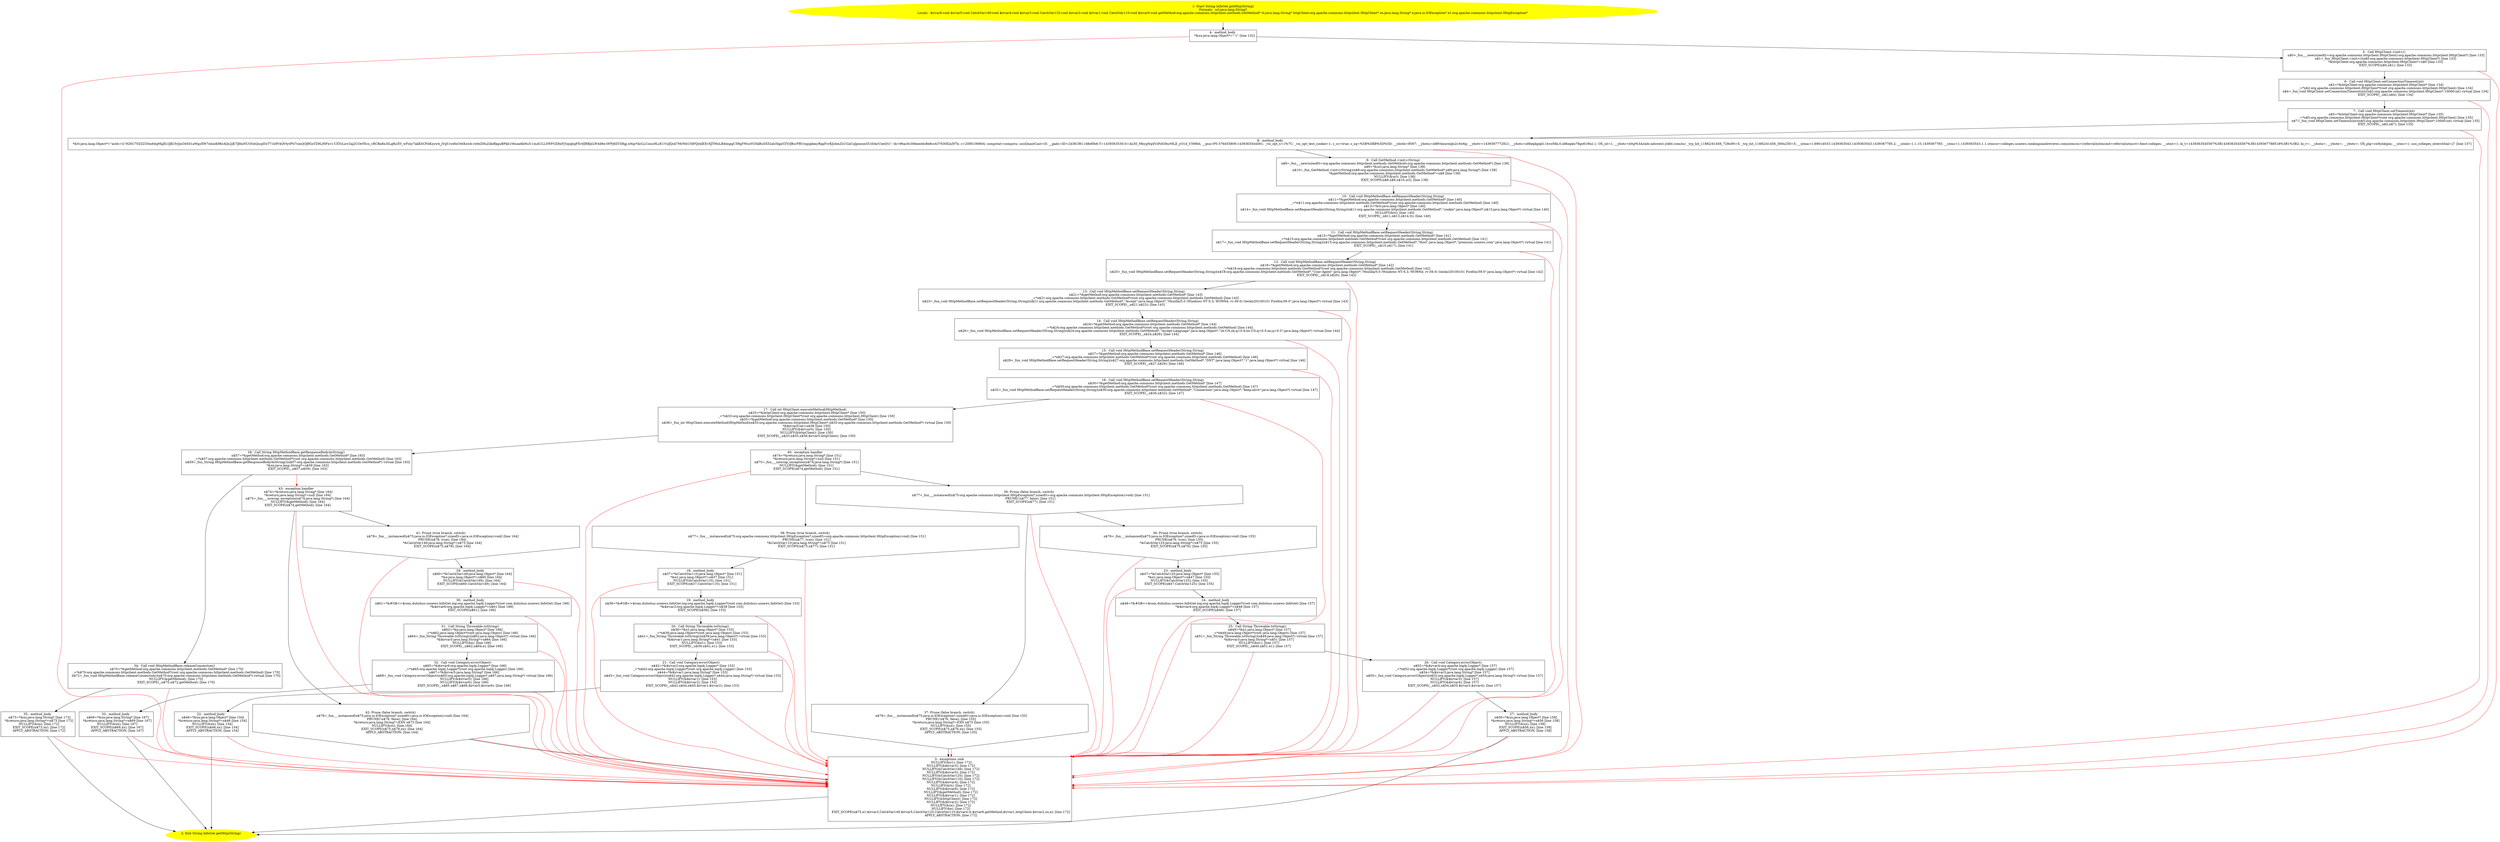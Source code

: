 /* @generated */
digraph cfg {
"com.dulishuo.usnews.InfoGet.getHttp(java.lang.String):java.lang.String.49044e3de48a6407fca40825a9c7d78d_1" [label="1: Start String InfoGet.getHttp(String)\nFormals:  url:java.lang.String*\nLocals:  $irvar6:void $irvar5:void CatchVar149:void $irvar4:void $irvar3:void CatchVar125:void $irvar2:void $irvar1:void CatchVar110:void $irvar0:void getMethod:org.apache.commons.httpclient.methods.GetMethod* tt:java.lang.String* httpClient:org.apache.commons.httpclient.HttpClient* xx:java.lang.String* e:java.io.IOException* e1:org.apache.commons.httpclient.HttpException* \n  " color=yellow style=filled]
	

	 "com.dulishuo.usnews.InfoGet.getHttp(java.lang.String):java.lang.String.49044e3de48a6407fca40825a9c7d78d_1" -> "com.dulishuo.usnews.InfoGet.getHttp(java.lang.String):java.lang.String.49044e3de48a6407fca40825a9c7d78d_4" ;
"com.dulishuo.usnews.InfoGet.getHttp(java.lang.String):java.lang.String.49044e3de48a6407fca40825a9c7d78d_2" [label="2: Exit String InfoGet.getHttp(String) \n  " color=yellow style=filled]
	

"com.dulishuo.usnews.InfoGet.getHttp(java.lang.String):java.lang.String.49044e3de48a6407fca40825a9c7d78d_3" [label="3:  exceptions sink \n   NULLIFY(&e1); [line 172]\n  NULLIFY(&$irvar3); [line 172]\n  NULLIFY(&CatchVar149); [line 172]\n  NULLIFY(&$irvar5); [line 172]\n  NULLIFY(&CatchVar125); [line 172]\n  NULLIFY(&CatchVar110); [line 172]\n  NULLIFY(&$irvar4); [line 172]\n  NULLIFY(&tt); [line 172]\n  NULLIFY(&$irvar6); [line 172]\n  NULLIFY(&getMethod); [line 172]\n  NULLIFY(&$irvar1); [line 172]\n  NULLIFY(&httpClient); [line 172]\n  NULLIFY(&$irvar2); [line 172]\n  NULLIFY(&xx); [line 172]\n  NULLIFY(&e); [line 172]\n  EXIT_SCOPE(n$75,e1,$irvar3,CatchVar149,$irvar5,CatchVar125,CatchVar110,$irvar4,tt,$irvar6,getMethod,$irvar1,httpClient,$irvar2,xx,e); [line 172]\n  APPLY_ABSTRACTION; [line 172]\n " shape="box"]
	

	 "com.dulishuo.usnews.InfoGet.getHttp(java.lang.String):java.lang.String.49044e3de48a6407fca40825a9c7d78d_3" -> "com.dulishuo.usnews.InfoGet.getHttp(java.lang.String):java.lang.String.49044e3de48a6407fca40825a9c7d78d_2" ;
"com.dulishuo.usnews.InfoGet.getHttp(java.lang.String):java.lang.String.49044e3de48a6407fca40825a9c7d78d_4" [label="4:  method_body \n   *&xx:java.lang.Object*=\"-1\" [line 132]\n " shape="box"]
	

	 "com.dulishuo.usnews.InfoGet.getHttp(java.lang.String):java.lang.String.49044e3de48a6407fca40825a9c7d78d_4" -> "com.dulishuo.usnews.InfoGet.getHttp(java.lang.String):java.lang.String.49044e3de48a6407fca40825a9c7d78d_5" ;
	 "com.dulishuo.usnews.InfoGet.getHttp(java.lang.String):java.lang.String.49044e3de48a6407fca40825a9c7d78d_4" -> "com.dulishuo.usnews.InfoGet.getHttp(java.lang.String):java.lang.String.49044e3de48a6407fca40825a9c7d78d_3" [color="red" ];
"com.dulishuo.usnews.InfoGet.getHttp(java.lang.String):java.lang.String.49044e3de48a6407fca40825a9c7d78d_5" [label="5:  Call HttpClient.<init>() \n   n$0=_fun___new(sizeof(t=org.apache.commons.httpclient.HttpClient):org.apache.commons.httpclient.HttpClient*) [line 133]\n  n$1=_fun_HttpClient.<init>()(n$0:org.apache.commons.httpclient.HttpClient*) [line 133]\n  *&httpClient:org.apache.commons.httpclient.HttpClient*=n$0 [line 133]\n  EXIT_SCOPE(n$0,n$1); [line 133]\n " shape="box"]
	

	 "com.dulishuo.usnews.InfoGet.getHttp(java.lang.String):java.lang.String.49044e3de48a6407fca40825a9c7d78d_5" -> "com.dulishuo.usnews.InfoGet.getHttp(java.lang.String):java.lang.String.49044e3de48a6407fca40825a9c7d78d_6" ;
	 "com.dulishuo.usnews.InfoGet.getHttp(java.lang.String):java.lang.String.49044e3de48a6407fca40825a9c7d78d_5" -> "com.dulishuo.usnews.InfoGet.getHttp(java.lang.String):java.lang.String.49044e3de48a6407fca40825a9c7d78d_3" [color="red" ];
"com.dulishuo.usnews.InfoGet.getHttp(java.lang.String):java.lang.String.49044e3de48a6407fca40825a9c7d78d_6" [label="6:  Call void HttpClient.setConnectionTimeout(int) \n   n$2=*&httpClient:org.apache.commons.httpclient.HttpClient* [line 134]\n  _=*n$2:org.apache.commons.httpclient.HttpClient*(root org.apache.commons.httpclient.HttpClient) [line 134]\n  n$4=_fun_void HttpClient.setConnectionTimeout(int)(n$2:org.apache.commons.httpclient.HttpClient*,10000:int) virtual [line 134]\n  EXIT_SCOPE(_,n$2,n$4); [line 134]\n " shape="box"]
	

	 "com.dulishuo.usnews.InfoGet.getHttp(java.lang.String):java.lang.String.49044e3de48a6407fca40825a9c7d78d_6" -> "com.dulishuo.usnews.InfoGet.getHttp(java.lang.String):java.lang.String.49044e3de48a6407fca40825a9c7d78d_7" ;
	 "com.dulishuo.usnews.InfoGet.getHttp(java.lang.String):java.lang.String.49044e3de48a6407fca40825a9c7d78d_6" -> "com.dulishuo.usnews.InfoGet.getHttp(java.lang.String):java.lang.String.49044e3de48a6407fca40825a9c7d78d_3" [color="red" ];
"com.dulishuo.usnews.InfoGet.getHttp(java.lang.String):java.lang.String.49044e3de48a6407fca40825a9c7d78d_7" [label="7:  Call void HttpClient.setTimeout(int) \n   n$5=*&httpClient:org.apache.commons.httpclient.HttpClient* [line 135]\n  _=*n$5:org.apache.commons.httpclient.HttpClient*(root org.apache.commons.httpclient.HttpClient) [line 135]\n  n$7=_fun_void HttpClient.setTimeout(int)(n$5:org.apache.commons.httpclient.HttpClient*,10000:int) virtual [line 135]\n  EXIT_SCOPE(_,n$5,n$7); [line 135]\n " shape="box"]
	

	 "com.dulishuo.usnews.InfoGet.getHttp(java.lang.String):java.lang.String.49044e3de48a6407fca40825a9c7d78d_7" -> "com.dulishuo.usnews.InfoGet.getHttp(java.lang.String):java.lang.String.49044e3de48a6407fca40825a9c7d78d_8" ;
	 "com.dulishuo.usnews.InfoGet.getHttp(java.lang.String):java.lang.String.49044e3de48a6407fca40825a9c7d78d_7" -> "com.dulishuo.usnews.InfoGet.getHttp(java.lang.String):java.lang.String.49044e3de48a6407fca40825a9c7d78d_3" [color="red" ];
"com.dulishuo.usnews.InfoGet.getHttp(java.lang.String):java.lang.String.49044e3de48a6407fca40825a9c7d78d_8" [label="8:  method_body \n   *&tt:java.lang.Object*=\"auth=\\\\\\\"926U70ZZZ30m64qMaJX1IJKCfvJmO4S01aWgzXW7nhmK98cAQx2jK7JlfmNUOGxQscpDsT71h9Y4QVtytPtl7cmQOJ9GoTZ9LlNFxv1-CXTcLicvZaj2COeYEcs_cRCBa8n3ILqfhcXV_wFnly7akKSCFbKzyw4_jVq51wl6sO4tKxwb-rz0eZHuZAhRkguBPkb1t6uxa6kNu5-1mAULLSWFOZ8xFjVqiqhqFXv0JRRJxLW4d9e-0FPj6llT3Hgj.eNqrVkrLLCouic9LzE1VslJQck7MrMxU0lFQyklEEvXJTMxLB4lmpgC5RgYWxoYG5kBuSX52ah5IgaVZYrJBsrFBUmpqikmyRapFcrKJsbmZsUGaUaJpmnmSUi0AirUeeQ\\\\\\\"; tk=96ac0c30beed4c8e8cc437630f2a5f7b; c=2085190804; compstat=compstu; usnQuantCast=D; __gads=ID=24381f81148ef0b6:T=1439363530:S=ALNI_MbygNq4VzFdG9nrMLE_yO1d_V3M8A; __qca=P0-376455809-1439363544561; _vis_opt_s=1%7C; _vis_opt_test_cookie=1; s_cc=true; s_sq=%5B%5BB%5D%5D; __ybotb=9597; __ybotu=id8fvkxmwqln2c3w6g; __ybotv=1439367772921; __ybots=id8iepkpqb11hvo56k.0.id8iepko78go619lul.1; OX_sd=1; __ybotc=http%3A//ads-adswest.yldbt.com/m/; _trp_hit_11882/41456_728x90=5; _trp_hit_11882/41456_300x250=5; __utma=1.69014033.1439363543.1439363543.1439367785.2; __utmb=1.1.10.1439367785; __utmz=1.1439363543.1.1.utmcsr=colleges.usnews.rankingsandreviews.com|utmccn=(referral)|utmcmd=referral|utmcct=/best-colleges; __utmt=1; ki_t=1439363545567%3B1439363545567%3B1439367788518%3B1%3B2; ki_r=; __ybota=; __ybote=; __ybotz=; OX_plg=swf|shk|pm; __utmc=1; usn_colleges_interstitial=2\" [line 137]\n " shape="box"]
	

	 "com.dulishuo.usnews.InfoGet.getHttp(java.lang.String):java.lang.String.49044e3de48a6407fca40825a9c7d78d_8" -> "com.dulishuo.usnews.InfoGet.getHttp(java.lang.String):java.lang.String.49044e3de48a6407fca40825a9c7d78d_9" ;
	 "com.dulishuo.usnews.InfoGet.getHttp(java.lang.String):java.lang.String.49044e3de48a6407fca40825a9c7d78d_8" -> "com.dulishuo.usnews.InfoGet.getHttp(java.lang.String):java.lang.String.49044e3de48a6407fca40825a9c7d78d_3" [color="red" ];
"com.dulishuo.usnews.InfoGet.getHttp(java.lang.String):java.lang.String.49044e3de48a6407fca40825a9c7d78d_9" [label="9:  Call GetMethod.<init>(String) \n   n$8=_fun___new(sizeof(t=org.apache.commons.httpclient.methods.GetMethod):org.apache.commons.httpclient.methods.GetMethod*) [line 138]\n  n$9=*&url:java.lang.String* [line 138]\n  n$10=_fun_GetMethod.<init>(String)(n$8:org.apache.commons.httpclient.methods.GetMethod*,n$9:java.lang.String*) [line 138]\n  *&getMethod:org.apache.commons.httpclient.methods.GetMethod*=n$8 [line 138]\n  NULLIFY(&url); [line 138]\n  EXIT_SCOPE(n$8,n$9,n$10,url); [line 138]\n " shape="box"]
	

	 "com.dulishuo.usnews.InfoGet.getHttp(java.lang.String):java.lang.String.49044e3de48a6407fca40825a9c7d78d_9" -> "com.dulishuo.usnews.InfoGet.getHttp(java.lang.String):java.lang.String.49044e3de48a6407fca40825a9c7d78d_10" ;
	 "com.dulishuo.usnews.InfoGet.getHttp(java.lang.String):java.lang.String.49044e3de48a6407fca40825a9c7d78d_9" -> "com.dulishuo.usnews.InfoGet.getHttp(java.lang.String):java.lang.String.49044e3de48a6407fca40825a9c7d78d_3" [color="red" ];
"com.dulishuo.usnews.InfoGet.getHttp(java.lang.String):java.lang.String.49044e3de48a6407fca40825a9c7d78d_10" [label="10:  Call void HttpMethodBase.setRequestHeader(String,String) \n   n$11=*&getMethod:org.apache.commons.httpclient.methods.GetMethod* [line 140]\n  _=*n$11:org.apache.commons.httpclient.methods.GetMethod*(root org.apache.commons.httpclient.methods.GetMethod) [line 140]\n  n$13=*&tt:java.lang.Object* [line 140]\n  n$14=_fun_void HttpMethodBase.setRequestHeader(String,String)(n$11:org.apache.commons.httpclient.methods.GetMethod*,\"cookie\":java.lang.Object*,n$13:java.lang.Object*) virtual [line 140]\n  NULLIFY(&tt); [line 140]\n  EXIT_SCOPE(_,n$11,n$13,n$14,tt); [line 140]\n " shape="box"]
	

	 "com.dulishuo.usnews.InfoGet.getHttp(java.lang.String):java.lang.String.49044e3de48a6407fca40825a9c7d78d_10" -> "com.dulishuo.usnews.InfoGet.getHttp(java.lang.String):java.lang.String.49044e3de48a6407fca40825a9c7d78d_11" ;
	 "com.dulishuo.usnews.InfoGet.getHttp(java.lang.String):java.lang.String.49044e3de48a6407fca40825a9c7d78d_10" -> "com.dulishuo.usnews.InfoGet.getHttp(java.lang.String):java.lang.String.49044e3de48a6407fca40825a9c7d78d_3" [color="red" ];
"com.dulishuo.usnews.InfoGet.getHttp(java.lang.String):java.lang.String.49044e3de48a6407fca40825a9c7d78d_11" [label="11:  Call void HttpMethodBase.setRequestHeader(String,String) \n   n$15=*&getMethod:org.apache.commons.httpclient.methods.GetMethod* [line 141]\n  _=*n$15:org.apache.commons.httpclient.methods.GetMethod*(root org.apache.commons.httpclient.methods.GetMethod) [line 141]\n  n$17=_fun_void HttpMethodBase.setRequestHeader(String,String)(n$15:org.apache.commons.httpclient.methods.GetMethod*,\"Host\":java.lang.Object*,\"premium.usnews.com\":java.lang.Object*) virtual [line 141]\n  EXIT_SCOPE(_,n$15,n$17); [line 141]\n " shape="box"]
	

	 "com.dulishuo.usnews.InfoGet.getHttp(java.lang.String):java.lang.String.49044e3de48a6407fca40825a9c7d78d_11" -> "com.dulishuo.usnews.InfoGet.getHttp(java.lang.String):java.lang.String.49044e3de48a6407fca40825a9c7d78d_12" ;
	 "com.dulishuo.usnews.InfoGet.getHttp(java.lang.String):java.lang.String.49044e3de48a6407fca40825a9c7d78d_11" -> "com.dulishuo.usnews.InfoGet.getHttp(java.lang.String):java.lang.String.49044e3de48a6407fca40825a9c7d78d_3" [color="red" ];
"com.dulishuo.usnews.InfoGet.getHttp(java.lang.String):java.lang.String.49044e3de48a6407fca40825a9c7d78d_12" [label="12:  Call void HttpMethodBase.setRequestHeader(String,String) \n   n$18=*&getMethod:org.apache.commons.httpclient.methods.GetMethod* [line 142]\n  _=*n$18:org.apache.commons.httpclient.methods.GetMethod*(root org.apache.commons.httpclient.methods.GetMethod) [line 142]\n  n$20=_fun_void HttpMethodBase.setRequestHeader(String,String)(n$18:org.apache.commons.httpclient.methods.GetMethod*,\"User-Agent\":java.lang.Object*,\"Mozilla/5.0 (Windows NT 6.3; WOW64; rv:39.0) Gecko/20100101 Firefox/39.0\":java.lang.Object*) virtual [line 142]\n  EXIT_SCOPE(_,n$18,n$20); [line 142]\n " shape="box"]
	

	 "com.dulishuo.usnews.InfoGet.getHttp(java.lang.String):java.lang.String.49044e3de48a6407fca40825a9c7d78d_12" -> "com.dulishuo.usnews.InfoGet.getHttp(java.lang.String):java.lang.String.49044e3de48a6407fca40825a9c7d78d_13" ;
	 "com.dulishuo.usnews.InfoGet.getHttp(java.lang.String):java.lang.String.49044e3de48a6407fca40825a9c7d78d_12" -> "com.dulishuo.usnews.InfoGet.getHttp(java.lang.String):java.lang.String.49044e3de48a6407fca40825a9c7d78d_3" [color="red" ];
"com.dulishuo.usnews.InfoGet.getHttp(java.lang.String):java.lang.String.49044e3de48a6407fca40825a9c7d78d_13" [label="13:  Call void HttpMethodBase.setRequestHeader(String,String) \n   n$21=*&getMethod:org.apache.commons.httpclient.methods.GetMethod* [line 143]\n  _=*n$21:org.apache.commons.httpclient.methods.GetMethod*(root org.apache.commons.httpclient.methods.GetMethod) [line 143]\n  n$23=_fun_void HttpMethodBase.setRequestHeader(String,String)(n$21:org.apache.commons.httpclient.methods.GetMethod*,\"Accept\":java.lang.Object*,\"Mozilla/5.0 (Windows NT 6.3; WOW64; rv:39.0) Gecko/20100101 Firefox/39.0\":java.lang.Object*) virtual [line 143]\n  EXIT_SCOPE(_,n$21,n$23); [line 143]\n " shape="box"]
	

	 "com.dulishuo.usnews.InfoGet.getHttp(java.lang.String):java.lang.String.49044e3de48a6407fca40825a9c7d78d_13" -> "com.dulishuo.usnews.InfoGet.getHttp(java.lang.String):java.lang.String.49044e3de48a6407fca40825a9c7d78d_14" ;
	 "com.dulishuo.usnews.InfoGet.getHttp(java.lang.String):java.lang.String.49044e3de48a6407fca40825a9c7d78d_13" -> "com.dulishuo.usnews.InfoGet.getHttp(java.lang.String):java.lang.String.49044e3de48a6407fca40825a9c7d78d_3" [color="red" ];
"com.dulishuo.usnews.InfoGet.getHttp(java.lang.String):java.lang.String.49044e3de48a6407fca40825a9c7d78d_14" [label="14:  Call void HttpMethodBase.setRequestHeader(String,String) \n   n$24=*&getMethod:org.apache.commons.httpclient.methods.GetMethod* [line 144]\n  _=*n$24:org.apache.commons.httpclient.methods.GetMethod*(root org.apache.commons.httpclient.methods.GetMethod) [line 144]\n  n$26=_fun_void HttpMethodBase.setRequestHeader(String,String)(n$24:org.apache.commons.httpclient.methods.GetMethod*,\"Accept-Language\":java.lang.Object*,\"zh-CN,zh;q=0.8,en-US;q=0.5,en;q=0.3\":java.lang.Object*) virtual [line 144]\n  EXIT_SCOPE(_,n$24,n$26); [line 144]\n " shape="box"]
	

	 "com.dulishuo.usnews.InfoGet.getHttp(java.lang.String):java.lang.String.49044e3de48a6407fca40825a9c7d78d_14" -> "com.dulishuo.usnews.InfoGet.getHttp(java.lang.String):java.lang.String.49044e3de48a6407fca40825a9c7d78d_15" ;
	 "com.dulishuo.usnews.InfoGet.getHttp(java.lang.String):java.lang.String.49044e3de48a6407fca40825a9c7d78d_14" -> "com.dulishuo.usnews.InfoGet.getHttp(java.lang.String):java.lang.String.49044e3de48a6407fca40825a9c7d78d_3" [color="red" ];
"com.dulishuo.usnews.InfoGet.getHttp(java.lang.String):java.lang.String.49044e3de48a6407fca40825a9c7d78d_15" [label="15:  Call void HttpMethodBase.setRequestHeader(String,String) \n   n$27=*&getMethod:org.apache.commons.httpclient.methods.GetMethod* [line 146]\n  _=*n$27:org.apache.commons.httpclient.methods.GetMethod*(root org.apache.commons.httpclient.methods.GetMethod) [line 146]\n  n$29=_fun_void HttpMethodBase.setRequestHeader(String,String)(n$27:org.apache.commons.httpclient.methods.GetMethod*,\"DNT\":java.lang.Object*,\"1\":java.lang.Object*) virtual [line 146]\n  EXIT_SCOPE(_,n$27,n$29); [line 146]\n " shape="box"]
	

	 "com.dulishuo.usnews.InfoGet.getHttp(java.lang.String):java.lang.String.49044e3de48a6407fca40825a9c7d78d_15" -> "com.dulishuo.usnews.InfoGet.getHttp(java.lang.String):java.lang.String.49044e3de48a6407fca40825a9c7d78d_16" ;
	 "com.dulishuo.usnews.InfoGet.getHttp(java.lang.String):java.lang.String.49044e3de48a6407fca40825a9c7d78d_15" -> "com.dulishuo.usnews.InfoGet.getHttp(java.lang.String):java.lang.String.49044e3de48a6407fca40825a9c7d78d_3" [color="red" ];
"com.dulishuo.usnews.InfoGet.getHttp(java.lang.String):java.lang.String.49044e3de48a6407fca40825a9c7d78d_16" [label="16:  Call void HttpMethodBase.setRequestHeader(String,String) \n   n$30=*&getMethod:org.apache.commons.httpclient.methods.GetMethod* [line 147]\n  _=*n$30:org.apache.commons.httpclient.methods.GetMethod*(root org.apache.commons.httpclient.methods.GetMethod) [line 147]\n  n$32=_fun_void HttpMethodBase.setRequestHeader(String,String)(n$30:org.apache.commons.httpclient.methods.GetMethod*,\"Connection\":java.lang.Object*,\"keep-alive\":java.lang.Object*) virtual [line 147]\n  EXIT_SCOPE(_,n$30,n$32); [line 147]\n " shape="box"]
	

	 "com.dulishuo.usnews.InfoGet.getHttp(java.lang.String):java.lang.String.49044e3de48a6407fca40825a9c7d78d_16" -> "com.dulishuo.usnews.InfoGet.getHttp(java.lang.String):java.lang.String.49044e3de48a6407fca40825a9c7d78d_17" ;
	 "com.dulishuo.usnews.InfoGet.getHttp(java.lang.String):java.lang.String.49044e3de48a6407fca40825a9c7d78d_16" -> "com.dulishuo.usnews.InfoGet.getHttp(java.lang.String):java.lang.String.49044e3de48a6407fca40825a9c7d78d_3" [color="red" ];
"com.dulishuo.usnews.InfoGet.getHttp(java.lang.String):java.lang.String.49044e3de48a6407fca40825a9c7d78d_17" [label="17:  Call int HttpClient.executeMethod(HttpMethod) \n   n$33=*&httpClient:org.apache.commons.httpclient.HttpClient* [line 150]\n  _=*n$33:org.apache.commons.httpclient.HttpClient*(root org.apache.commons.httpclient.HttpClient) [line 150]\n  n$35=*&getMethod:org.apache.commons.httpclient.methods.GetMethod* [line 150]\n  n$36=_fun_int HttpClient.executeMethod(HttpMethod)(n$33:org.apache.commons.httpclient.HttpClient*,n$35:org.apache.commons.httpclient.methods.GetMethod*) virtual [line 150]\n  *&$irvar0:int=n$36 [line 150]\n  NULLIFY(&$irvar0); [line 150]\n  NULLIFY(&httpClient); [line 150]\n  EXIT_SCOPE(_,n$33,n$35,n$36,$irvar0,httpClient); [line 150]\n " shape="box"]
	

	 "com.dulishuo.usnews.InfoGet.getHttp(java.lang.String):java.lang.String.49044e3de48a6407fca40825a9c7d78d_17" -> "com.dulishuo.usnews.InfoGet.getHttp(java.lang.String):java.lang.String.49044e3de48a6407fca40825a9c7d78d_28" ;
	 "com.dulishuo.usnews.InfoGet.getHttp(java.lang.String):java.lang.String.49044e3de48a6407fca40825a9c7d78d_17" -> "com.dulishuo.usnews.InfoGet.getHttp(java.lang.String):java.lang.String.49044e3de48a6407fca40825a9c7d78d_40" [color="red" ];
"com.dulishuo.usnews.InfoGet.getHttp(java.lang.String):java.lang.String.49044e3de48a6407fca40825a9c7d78d_18" [label="18:  method_body \n   n$37=*&CatchVar110:java.lang.Object* [line 151]\n  *&e1:java.lang.Object*=n$37 [line 151]\n  NULLIFY(&CatchVar110); [line 151]\n  EXIT_SCOPE(n$37,CatchVar110); [line 151]\n " shape="box"]
	

	 "com.dulishuo.usnews.InfoGet.getHttp(java.lang.String):java.lang.String.49044e3de48a6407fca40825a9c7d78d_18" -> "com.dulishuo.usnews.InfoGet.getHttp(java.lang.String):java.lang.String.49044e3de48a6407fca40825a9c7d78d_19" ;
	 "com.dulishuo.usnews.InfoGet.getHttp(java.lang.String):java.lang.String.49044e3de48a6407fca40825a9c7d78d_18" -> "com.dulishuo.usnews.InfoGet.getHttp(java.lang.String):java.lang.String.49044e3de48a6407fca40825a9c7d78d_3" [color="red" ];
"com.dulishuo.usnews.InfoGet.getHttp(java.lang.String):java.lang.String.49044e3de48a6407fca40825a9c7d78d_19" [label="19:  method_body \n   n$38=*&#GB<>$com.dulishuo.usnews.InfoGet.log:org.apache.log4j.Logger*(root com.dulishuo.usnews.InfoGet) [line 153]\n  *&$irvar2:org.apache.log4j.Logger*=n$38 [line 153]\n  EXIT_SCOPE(n$38); [line 153]\n " shape="box"]
	

	 "com.dulishuo.usnews.InfoGet.getHttp(java.lang.String):java.lang.String.49044e3de48a6407fca40825a9c7d78d_19" -> "com.dulishuo.usnews.InfoGet.getHttp(java.lang.String):java.lang.String.49044e3de48a6407fca40825a9c7d78d_20" ;
	 "com.dulishuo.usnews.InfoGet.getHttp(java.lang.String):java.lang.String.49044e3de48a6407fca40825a9c7d78d_19" -> "com.dulishuo.usnews.InfoGet.getHttp(java.lang.String):java.lang.String.49044e3de48a6407fca40825a9c7d78d_3" [color="red" ];
"com.dulishuo.usnews.InfoGet.getHttp(java.lang.String):java.lang.String.49044e3de48a6407fca40825a9c7d78d_20" [label="20:  Call String Throwable.toString() \n   n$39=*&e1:java.lang.Object* [line 153]\n  _=*n$39:java.lang.Object*(root java.lang.Object) [line 153]\n  n$41=_fun_String Throwable.toString()(n$39:java.lang.Object*) virtual [line 153]\n  *&$irvar1:java.lang.String*=n$41 [line 153]\n  NULLIFY(&e1); [line 153]\n  EXIT_SCOPE(_,n$39,n$41,e1); [line 153]\n " shape="box"]
	

	 "com.dulishuo.usnews.InfoGet.getHttp(java.lang.String):java.lang.String.49044e3de48a6407fca40825a9c7d78d_20" -> "com.dulishuo.usnews.InfoGet.getHttp(java.lang.String):java.lang.String.49044e3de48a6407fca40825a9c7d78d_21" ;
	 "com.dulishuo.usnews.InfoGet.getHttp(java.lang.String):java.lang.String.49044e3de48a6407fca40825a9c7d78d_20" -> "com.dulishuo.usnews.InfoGet.getHttp(java.lang.String):java.lang.String.49044e3de48a6407fca40825a9c7d78d_3" [color="red" ];
"com.dulishuo.usnews.InfoGet.getHttp(java.lang.String):java.lang.String.49044e3de48a6407fca40825a9c7d78d_21" [label="21:  Call void Category.error(Object) \n   n$42=*&$irvar2:org.apache.log4j.Logger* [line 153]\n  _=*n$42:org.apache.log4j.Logger*(root org.apache.log4j.Logger) [line 153]\n  n$44=*&$irvar1:java.lang.String* [line 153]\n  n$45=_fun_void Category.error(Object)(n$42:org.apache.log4j.Logger*,n$44:java.lang.String*) virtual [line 153]\n  NULLIFY(&$irvar1); [line 153]\n  NULLIFY(&$irvar2); [line 153]\n  EXIT_SCOPE(_,n$42,n$44,n$45,$irvar1,$irvar2); [line 153]\n " shape="box"]
	

	 "com.dulishuo.usnews.InfoGet.getHttp(java.lang.String):java.lang.String.49044e3de48a6407fca40825a9c7d78d_21" -> "com.dulishuo.usnews.InfoGet.getHttp(java.lang.String):java.lang.String.49044e3de48a6407fca40825a9c7d78d_22" ;
	 "com.dulishuo.usnews.InfoGet.getHttp(java.lang.String):java.lang.String.49044e3de48a6407fca40825a9c7d78d_21" -> "com.dulishuo.usnews.InfoGet.getHttp(java.lang.String):java.lang.String.49044e3de48a6407fca40825a9c7d78d_3" [color="red" ];
"com.dulishuo.usnews.InfoGet.getHttp(java.lang.String):java.lang.String.49044e3de48a6407fca40825a9c7d78d_22" [label="22:  method_body \n   n$46=*&xx:java.lang.Object* [line 154]\n  *&return:java.lang.String*=n$46 [line 154]\n  NULLIFY(&xx); [line 154]\n  EXIT_SCOPE(n$46,xx); [line 154]\n  APPLY_ABSTRACTION; [line 154]\n " shape="box"]
	

	 "com.dulishuo.usnews.InfoGet.getHttp(java.lang.String):java.lang.String.49044e3de48a6407fca40825a9c7d78d_22" -> "com.dulishuo.usnews.InfoGet.getHttp(java.lang.String):java.lang.String.49044e3de48a6407fca40825a9c7d78d_2" ;
	 "com.dulishuo.usnews.InfoGet.getHttp(java.lang.String):java.lang.String.49044e3de48a6407fca40825a9c7d78d_22" -> "com.dulishuo.usnews.InfoGet.getHttp(java.lang.String):java.lang.String.49044e3de48a6407fca40825a9c7d78d_3" [color="red" ];
"com.dulishuo.usnews.InfoGet.getHttp(java.lang.String):java.lang.String.49044e3de48a6407fca40825a9c7d78d_23" [label="23:  method_body \n   n$47=*&CatchVar125:java.lang.Object* [line 155]\n  *&e1:java.lang.Object*=n$47 [line 155]\n  NULLIFY(&CatchVar125); [line 155]\n  EXIT_SCOPE(n$47,CatchVar125); [line 155]\n " shape="box"]
	

	 "com.dulishuo.usnews.InfoGet.getHttp(java.lang.String):java.lang.String.49044e3de48a6407fca40825a9c7d78d_23" -> "com.dulishuo.usnews.InfoGet.getHttp(java.lang.String):java.lang.String.49044e3de48a6407fca40825a9c7d78d_24" ;
	 "com.dulishuo.usnews.InfoGet.getHttp(java.lang.String):java.lang.String.49044e3de48a6407fca40825a9c7d78d_23" -> "com.dulishuo.usnews.InfoGet.getHttp(java.lang.String):java.lang.String.49044e3de48a6407fca40825a9c7d78d_3" [color="red" ];
"com.dulishuo.usnews.InfoGet.getHttp(java.lang.String):java.lang.String.49044e3de48a6407fca40825a9c7d78d_24" [label="24:  method_body \n   n$48=*&#GB<>$com.dulishuo.usnews.InfoGet.log:org.apache.log4j.Logger*(root com.dulishuo.usnews.InfoGet) [line 157]\n  *&$irvar4:org.apache.log4j.Logger*=n$48 [line 157]\n  EXIT_SCOPE(n$48); [line 157]\n " shape="box"]
	

	 "com.dulishuo.usnews.InfoGet.getHttp(java.lang.String):java.lang.String.49044e3de48a6407fca40825a9c7d78d_24" -> "com.dulishuo.usnews.InfoGet.getHttp(java.lang.String):java.lang.String.49044e3de48a6407fca40825a9c7d78d_25" ;
	 "com.dulishuo.usnews.InfoGet.getHttp(java.lang.String):java.lang.String.49044e3de48a6407fca40825a9c7d78d_24" -> "com.dulishuo.usnews.InfoGet.getHttp(java.lang.String):java.lang.String.49044e3de48a6407fca40825a9c7d78d_3" [color="red" ];
"com.dulishuo.usnews.InfoGet.getHttp(java.lang.String):java.lang.String.49044e3de48a6407fca40825a9c7d78d_25" [label="25:  Call String Throwable.toString() \n   n$49=*&e1:java.lang.Object* [line 157]\n  _=*n$49:java.lang.Object*(root java.lang.Object) [line 157]\n  n$51=_fun_String Throwable.toString()(n$49:java.lang.Object*) virtual [line 157]\n  *&$irvar3:java.lang.String*=n$51 [line 157]\n  NULLIFY(&e1); [line 157]\n  EXIT_SCOPE(_,n$49,n$51,e1); [line 157]\n " shape="box"]
	

	 "com.dulishuo.usnews.InfoGet.getHttp(java.lang.String):java.lang.String.49044e3de48a6407fca40825a9c7d78d_25" -> "com.dulishuo.usnews.InfoGet.getHttp(java.lang.String):java.lang.String.49044e3de48a6407fca40825a9c7d78d_26" ;
	 "com.dulishuo.usnews.InfoGet.getHttp(java.lang.String):java.lang.String.49044e3de48a6407fca40825a9c7d78d_25" -> "com.dulishuo.usnews.InfoGet.getHttp(java.lang.String):java.lang.String.49044e3de48a6407fca40825a9c7d78d_3" [color="red" ];
"com.dulishuo.usnews.InfoGet.getHttp(java.lang.String):java.lang.String.49044e3de48a6407fca40825a9c7d78d_26" [label="26:  Call void Category.error(Object) \n   n$52=*&$irvar4:org.apache.log4j.Logger* [line 157]\n  _=*n$52:org.apache.log4j.Logger*(root org.apache.log4j.Logger) [line 157]\n  n$54=*&$irvar3:java.lang.String* [line 157]\n  n$55=_fun_void Category.error(Object)(n$52:org.apache.log4j.Logger*,n$54:java.lang.String*) virtual [line 157]\n  NULLIFY(&$irvar3); [line 157]\n  NULLIFY(&$irvar4); [line 157]\n  EXIT_SCOPE(_,n$52,n$54,n$55,$irvar3,$irvar4); [line 157]\n " shape="box"]
	

	 "com.dulishuo.usnews.InfoGet.getHttp(java.lang.String):java.lang.String.49044e3de48a6407fca40825a9c7d78d_26" -> "com.dulishuo.usnews.InfoGet.getHttp(java.lang.String):java.lang.String.49044e3de48a6407fca40825a9c7d78d_27" ;
	 "com.dulishuo.usnews.InfoGet.getHttp(java.lang.String):java.lang.String.49044e3de48a6407fca40825a9c7d78d_26" -> "com.dulishuo.usnews.InfoGet.getHttp(java.lang.String):java.lang.String.49044e3de48a6407fca40825a9c7d78d_3" [color="red" ];
"com.dulishuo.usnews.InfoGet.getHttp(java.lang.String):java.lang.String.49044e3de48a6407fca40825a9c7d78d_27" [label="27:  method_body \n   n$56=*&xx:java.lang.Object* [line 158]\n  *&return:java.lang.String*=n$56 [line 158]\n  NULLIFY(&xx); [line 158]\n  EXIT_SCOPE(n$56,xx); [line 158]\n  APPLY_ABSTRACTION; [line 158]\n " shape="box"]
	

	 "com.dulishuo.usnews.InfoGet.getHttp(java.lang.String):java.lang.String.49044e3de48a6407fca40825a9c7d78d_27" -> "com.dulishuo.usnews.InfoGet.getHttp(java.lang.String):java.lang.String.49044e3de48a6407fca40825a9c7d78d_2" ;
	 "com.dulishuo.usnews.InfoGet.getHttp(java.lang.String):java.lang.String.49044e3de48a6407fca40825a9c7d78d_27" -> "com.dulishuo.usnews.InfoGet.getHttp(java.lang.String):java.lang.String.49044e3de48a6407fca40825a9c7d78d_3" [color="red" ];
"com.dulishuo.usnews.InfoGet.getHttp(java.lang.String):java.lang.String.49044e3de48a6407fca40825a9c7d78d_28" [label="28:  Call String HttpMethodBase.getResponseBodyAsString() \n   n$57=*&getMethod:org.apache.commons.httpclient.methods.GetMethod* [line 163]\n  _=*n$57:org.apache.commons.httpclient.methods.GetMethod*(root org.apache.commons.httpclient.methods.GetMethod) [line 163]\n  n$59=_fun_String HttpMethodBase.getResponseBodyAsString()(n$57:org.apache.commons.httpclient.methods.GetMethod*) virtual [line 163]\n  *&xx:java.lang.String*=n$59 [line 163]\n  EXIT_SCOPE(_,n$57,n$59); [line 163]\n " shape="box"]
	

	 "com.dulishuo.usnews.InfoGet.getHttp(java.lang.String):java.lang.String.49044e3de48a6407fca40825a9c7d78d_28" -> "com.dulishuo.usnews.InfoGet.getHttp(java.lang.String):java.lang.String.49044e3de48a6407fca40825a9c7d78d_34" ;
	 "com.dulishuo.usnews.InfoGet.getHttp(java.lang.String):java.lang.String.49044e3de48a6407fca40825a9c7d78d_28" -> "com.dulishuo.usnews.InfoGet.getHttp(java.lang.String):java.lang.String.49044e3de48a6407fca40825a9c7d78d_43" [color="red" ];
"com.dulishuo.usnews.InfoGet.getHttp(java.lang.String):java.lang.String.49044e3de48a6407fca40825a9c7d78d_29" [label="29:  method_body \n   n$60=*&CatchVar149:java.lang.Object* [line 164]\n  *&e:java.lang.Object*=n$60 [line 164]\n  NULLIFY(&CatchVar149); [line 164]\n  EXIT_SCOPE(n$60,CatchVar149); [line 164]\n " shape="box"]
	

	 "com.dulishuo.usnews.InfoGet.getHttp(java.lang.String):java.lang.String.49044e3de48a6407fca40825a9c7d78d_29" -> "com.dulishuo.usnews.InfoGet.getHttp(java.lang.String):java.lang.String.49044e3de48a6407fca40825a9c7d78d_30" ;
	 "com.dulishuo.usnews.InfoGet.getHttp(java.lang.String):java.lang.String.49044e3de48a6407fca40825a9c7d78d_29" -> "com.dulishuo.usnews.InfoGet.getHttp(java.lang.String):java.lang.String.49044e3de48a6407fca40825a9c7d78d_3" [color="red" ];
"com.dulishuo.usnews.InfoGet.getHttp(java.lang.String):java.lang.String.49044e3de48a6407fca40825a9c7d78d_30" [label="30:  method_body \n   n$61=*&#GB<>$com.dulishuo.usnews.InfoGet.log:org.apache.log4j.Logger*(root com.dulishuo.usnews.InfoGet) [line 166]\n  *&$irvar6:org.apache.log4j.Logger*=n$61 [line 166]\n  EXIT_SCOPE(n$61); [line 166]\n " shape="box"]
	

	 "com.dulishuo.usnews.InfoGet.getHttp(java.lang.String):java.lang.String.49044e3de48a6407fca40825a9c7d78d_30" -> "com.dulishuo.usnews.InfoGet.getHttp(java.lang.String):java.lang.String.49044e3de48a6407fca40825a9c7d78d_31" ;
	 "com.dulishuo.usnews.InfoGet.getHttp(java.lang.String):java.lang.String.49044e3de48a6407fca40825a9c7d78d_30" -> "com.dulishuo.usnews.InfoGet.getHttp(java.lang.String):java.lang.String.49044e3de48a6407fca40825a9c7d78d_3" [color="red" ];
"com.dulishuo.usnews.InfoGet.getHttp(java.lang.String):java.lang.String.49044e3de48a6407fca40825a9c7d78d_31" [label="31:  Call String Throwable.toString() \n   n$62=*&e:java.lang.Object* [line 166]\n  _=*n$62:java.lang.Object*(root java.lang.Object) [line 166]\n  n$64=_fun_String Throwable.toString()(n$62:java.lang.Object*) virtual [line 166]\n  *&$irvar5:java.lang.String*=n$64 [line 166]\n  NULLIFY(&e); [line 166]\n  EXIT_SCOPE(_,n$62,n$64,e); [line 166]\n " shape="box"]
	

	 "com.dulishuo.usnews.InfoGet.getHttp(java.lang.String):java.lang.String.49044e3de48a6407fca40825a9c7d78d_31" -> "com.dulishuo.usnews.InfoGet.getHttp(java.lang.String):java.lang.String.49044e3de48a6407fca40825a9c7d78d_32" ;
	 "com.dulishuo.usnews.InfoGet.getHttp(java.lang.String):java.lang.String.49044e3de48a6407fca40825a9c7d78d_31" -> "com.dulishuo.usnews.InfoGet.getHttp(java.lang.String):java.lang.String.49044e3de48a6407fca40825a9c7d78d_3" [color="red" ];
"com.dulishuo.usnews.InfoGet.getHttp(java.lang.String):java.lang.String.49044e3de48a6407fca40825a9c7d78d_32" [label="32:  Call void Category.error(Object) \n   n$65=*&$irvar6:org.apache.log4j.Logger* [line 166]\n  _=*n$65:org.apache.log4j.Logger*(root org.apache.log4j.Logger) [line 166]\n  n$67=*&$irvar5:java.lang.String* [line 166]\n  n$68=_fun_void Category.error(Object)(n$65:org.apache.log4j.Logger*,n$67:java.lang.String*) virtual [line 166]\n  NULLIFY(&$irvar5); [line 166]\n  NULLIFY(&$irvar6); [line 166]\n  EXIT_SCOPE(_,n$65,n$67,n$68,$irvar5,$irvar6); [line 166]\n " shape="box"]
	

	 "com.dulishuo.usnews.InfoGet.getHttp(java.lang.String):java.lang.String.49044e3de48a6407fca40825a9c7d78d_32" -> "com.dulishuo.usnews.InfoGet.getHttp(java.lang.String):java.lang.String.49044e3de48a6407fca40825a9c7d78d_33" ;
	 "com.dulishuo.usnews.InfoGet.getHttp(java.lang.String):java.lang.String.49044e3de48a6407fca40825a9c7d78d_32" -> "com.dulishuo.usnews.InfoGet.getHttp(java.lang.String):java.lang.String.49044e3de48a6407fca40825a9c7d78d_3" [color="red" ];
"com.dulishuo.usnews.InfoGet.getHttp(java.lang.String):java.lang.String.49044e3de48a6407fca40825a9c7d78d_33" [label="33:  method_body \n   n$69=*&xx:java.lang.String* [line 167]\n  *&return:java.lang.String*=n$69 [line 167]\n  NULLIFY(&xx); [line 167]\n  EXIT_SCOPE(n$69,xx); [line 167]\n  APPLY_ABSTRACTION; [line 167]\n " shape="box"]
	

	 "com.dulishuo.usnews.InfoGet.getHttp(java.lang.String):java.lang.String.49044e3de48a6407fca40825a9c7d78d_33" -> "com.dulishuo.usnews.InfoGet.getHttp(java.lang.String):java.lang.String.49044e3de48a6407fca40825a9c7d78d_2" ;
	 "com.dulishuo.usnews.InfoGet.getHttp(java.lang.String):java.lang.String.49044e3de48a6407fca40825a9c7d78d_33" -> "com.dulishuo.usnews.InfoGet.getHttp(java.lang.String):java.lang.String.49044e3de48a6407fca40825a9c7d78d_3" [color="red" ];
"com.dulishuo.usnews.InfoGet.getHttp(java.lang.String):java.lang.String.49044e3de48a6407fca40825a9c7d78d_34" [label="34:  Call void HttpMethodBase.releaseConnection() \n   n$70=*&getMethod:org.apache.commons.httpclient.methods.GetMethod* [line 170]\n  _=*n$70:org.apache.commons.httpclient.methods.GetMethod*(root org.apache.commons.httpclient.methods.GetMethod) [line 170]\n  n$72=_fun_void HttpMethodBase.releaseConnection()(n$70:org.apache.commons.httpclient.methods.GetMethod*) virtual [line 170]\n  NULLIFY(&getMethod); [line 170]\n  EXIT_SCOPE(_,n$70,n$72,getMethod); [line 170]\n " shape="box"]
	

	 "com.dulishuo.usnews.InfoGet.getHttp(java.lang.String):java.lang.String.49044e3de48a6407fca40825a9c7d78d_34" -> "com.dulishuo.usnews.InfoGet.getHttp(java.lang.String):java.lang.String.49044e3de48a6407fca40825a9c7d78d_35" ;
	 "com.dulishuo.usnews.InfoGet.getHttp(java.lang.String):java.lang.String.49044e3de48a6407fca40825a9c7d78d_34" -> "com.dulishuo.usnews.InfoGet.getHttp(java.lang.String):java.lang.String.49044e3de48a6407fca40825a9c7d78d_3" [color="red" ];
"com.dulishuo.usnews.InfoGet.getHttp(java.lang.String):java.lang.String.49044e3de48a6407fca40825a9c7d78d_35" [label="35:  method_body \n   n$73=*&xx:java.lang.String* [line 172]\n  *&return:java.lang.String*=n$73 [line 172]\n  NULLIFY(&xx); [line 172]\n  EXIT_SCOPE(n$73,xx); [line 172]\n  APPLY_ABSTRACTION; [line 172]\n " shape="box"]
	

	 "com.dulishuo.usnews.InfoGet.getHttp(java.lang.String):java.lang.String.49044e3de48a6407fca40825a9c7d78d_35" -> "com.dulishuo.usnews.InfoGet.getHttp(java.lang.String):java.lang.String.49044e3de48a6407fca40825a9c7d78d_2" ;
	 "com.dulishuo.usnews.InfoGet.getHttp(java.lang.String):java.lang.String.49044e3de48a6407fca40825a9c7d78d_35" -> "com.dulishuo.usnews.InfoGet.getHttp(java.lang.String):java.lang.String.49044e3de48a6407fca40825a9c7d78d_3" [color="red" ];
"com.dulishuo.usnews.InfoGet.getHttp(java.lang.String):java.lang.String.49044e3de48a6407fca40825a9c7d78d_36" [label="36: Prune (true branch, switch) \n   n$76=_fun___instanceof(n$75:java.io.IOException*,sizeof(t=java.io.IOException):void) [line 155]\n  PRUNE(n$76, true); [line 155]\n  *&CatchVar125:java.lang.String*=n$75 [line 155]\n  EXIT_SCOPE(n$75,n$76); [line 155]\n " shape="invhouse"]
	

	 "com.dulishuo.usnews.InfoGet.getHttp(java.lang.String):java.lang.String.49044e3de48a6407fca40825a9c7d78d_36" -> "com.dulishuo.usnews.InfoGet.getHttp(java.lang.String):java.lang.String.49044e3de48a6407fca40825a9c7d78d_23" ;
	 "com.dulishuo.usnews.InfoGet.getHttp(java.lang.String):java.lang.String.49044e3de48a6407fca40825a9c7d78d_36" -> "com.dulishuo.usnews.InfoGet.getHttp(java.lang.String):java.lang.String.49044e3de48a6407fca40825a9c7d78d_3" [color="red" ];
"com.dulishuo.usnews.InfoGet.getHttp(java.lang.String):java.lang.String.49044e3de48a6407fca40825a9c7d78d_37" [label="37: Prune (false branch, switch) \n   n$76=_fun___instanceof(n$75:java.io.IOException*,sizeof(t=java.io.IOException):void) [line 155]\n  PRUNE(!n$76, false); [line 155]\n  *&return:java.lang.String*=EXN n$75 [line 155]\n  NULLIFY(&xx); [line 155]\n  EXIT_SCOPE(n$75,n$76,xx); [line 155]\n  APPLY_ABSTRACTION; [line 155]\n " shape="invhouse"]
	

	 "com.dulishuo.usnews.InfoGet.getHttp(java.lang.String):java.lang.String.49044e3de48a6407fca40825a9c7d78d_37" -> "com.dulishuo.usnews.InfoGet.getHttp(java.lang.String):java.lang.String.49044e3de48a6407fca40825a9c7d78d_3" ;
	 "com.dulishuo.usnews.InfoGet.getHttp(java.lang.String):java.lang.String.49044e3de48a6407fca40825a9c7d78d_37" -> "com.dulishuo.usnews.InfoGet.getHttp(java.lang.String):java.lang.String.49044e3de48a6407fca40825a9c7d78d_3" [color="red" ];
"com.dulishuo.usnews.InfoGet.getHttp(java.lang.String):java.lang.String.49044e3de48a6407fca40825a9c7d78d_38" [label="38: Prune (true branch, switch) \n   n$77=_fun___instanceof(n$75:org.apache.commons.httpclient.HttpException*,sizeof(t=org.apache.commons.httpclient.HttpException):void) [line 151]\n  PRUNE(n$77, true); [line 151]\n  *&CatchVar110:java.lang.String*=n$75 [line 151]\n  EXIT_SCOPE(n$75,n$77); [line 151]\n " shape="invhouse"]
	

	 "com.dulishuo.usnews.InfoGet.getHttp(java.lang.String):java.lang.String.49044e3de48a6407fca40825a9c7d78d_38" -> "com.dulishuo.usnews.InfoGet.getHttp(java.lang.String):java.lang.String.49044e3de48a6407fca40825a9c7d78d_18" ;
	 "com.dulishuo.usnews.InfoGet.getHttp(java.lang.String):java.lang.String.49044e3de48a6407fca40825a9c7d78d_38" -> "com.dulishuo.usnews.InfoGet.getHttp(java.lang.String):java.lang.String.49044e3de48a6407fca40825a9c7d78d_3" [color="red" ];
"com.dulishuo.usnews.InfoGet.getHttp(java.lang.String):java.lang.String.49044e3de48a6407fca40825a9c7d78d_39" [label="39: Prune (false branch, switch) \n   n$77=_fun___instanceof(n$75:org.apache.commons.httpclient.HttpException*,sizeof(t=org.apache.commons.httpclient.HttpException):void) [line 151]\n  PRUNE(!n$77, false); [line 151]\n  EXIT_SCOPE(n$77); [line 151]\n " shape="invhouse"]
	

	 "com.dulishuo.usnews.InfoGet.getHttp(java.lang.String):java.lang.String.49044e3de48a6407fca40825a9c7d78d_39" -> "com.dulishuo.usnews.InfoGet.getHttp(java.lang.String):java.lang.String.49044e3de48a6407fca40825a9c7d78d_36" ;
	 "com.dulishuo.usnews.InfoGet.getHttp(java.lang.String):java.lang.String.49044e3de48a6407fca40825a9c7d78d_39" -> "com.dulishuo.usnews.InfoGet.getHttp(java.lang.String):java.lang.String.49044e3de48a6407fca40825a9c7d78d_37" ;
	 "com.dulishuo.usnews.InfoGet.getHttp(java.lang.String):java.lang.String.49044e3de48a6407fca40825a9c7d78d_39" -> "com.dulishuo.usnews.InfoGet.getHttp(java.lang.String):java.lang.String.49044e3de48a6407fca40825a9c7d78d_3" [color="red" ];
"com.dulishuo.usnews.InfoGet.getHttp(java.lang.String):java.lang.String.49044e3de48a6407fca40825a9c7d78d_40" [label="40:  exception handler \n   n$74=*&return:java.lang.String* [line 151]\n  *&return:java.lang.String*=null [line 151]\n  n$75=_fun___unwrap_exception(n$74:java.lang.String*) [line 151]\n  NULLIFY(&getMethod); [line 151]\n  EXIT_SCOPE(n$74,getMethod); [line 151]\n " shape="box"]
	

	 "com.dulishuo.usnews.InfoGet.getHttp(java.lang.String):java.lang.String.49044e3de48a6407fca40825a9c7d78d_40" -> "com.dulishuo.usnews.InfoGet.getHttp(java.lang.String):java.lang.String.49044e3de48a6407fca40825a9c7d78d_38" ;
	 "com.dulishuo.usnews.InfoGet.getHttp(java.lang.String):java.lang.String.49044e3de48a6407fca40825a9c7d78d_40" -> "com.dulishuo.usnews.InfoGet.getHttp(java.lang.String):java.lang.String.49044e3de48a6407fca40825a9c7d78d_39" ;
	 "com.dulishuo.usnews.InfoGet.getHttp(java.lang.String):java.lang.String.49044e3de48a6407fca40825a9c7d78d_40" -> "com.dulishuo.usnews.InfoGet.getHttp(java.lang.String):java.lang.String.49044e3de48a6407fca40825a9c7d78d_3" [color="red" ];
"com.dulishuo.usnews.InfoGet.getHttp(java.lang.String):java.lang.String.49044e3de48a6407fca40825a9c7d78d_41" [label="41: Prune (true branch, switch) \n   n$78=_fun___instanceof(n$75:java.io.IOException*,sizeof(t=java.io.IOException):void) [line 164]\n  PRUNE(n$78, true); [line 164]\n  *&CatchVar149:java.lang.String*=n$75 [line 164]\n  EXIT_SCOPE(n$75,n$78); [line 164]\n " shape="invhouse"]
	

	 "com.dulishuo.usnews.InfoGet.getHttp(java.lang.String):java.lang.String.49044e3de48a6407fca40825a9c7d78d_41" -> "com.dulishuo.usnews.InfoGet.getHttp(java.lang.String):java.lang.String.49044e3de48a6407fca40825a9c7d78d_29" ;
	 "com.dulishuo.usnews.InfoGet.getHttp(java.lang.String):java.lang.String.49044e3de48a6407fca40825a9c7d78d_41" -> "com.dulishuo.usnews.InfoGet.getHttp(java.lang.String):java.lang.String.49044e3de48a6407fca40825a9c7d78d_3" [color="red" ];
"com.dulishuo.usnews.InfoGet.getHttp(java.lang.String):java.lang.String.49044e3de48a6407fca40825a9c7d78d_42" [label="42: Prune (false branch, switch) \n   n$78=_fun___instanceof(n$75:java.io.IOException*,sizeof(t=java.io.IOException):void) [line 164]\n  PRUNE(!n$78, false); [line 164]\n  *&return:java.lang.String*=EXN n$75 [line 164]\n  NULLIFY(&xx); [line 164]\n  EXIT_SCOPE(n$75,n$78,xx); [line 164]\n  APPLY_ABSTRACTION; [line 164]\n " shape="invhouse"]
	

	 "com.dulishuo.usnews.InfoGet.getHttp(java.lang.String):java.lang.String.49044e3de48a6407fca40825a9c7d78d_42" -> "com.dulishuo.usnews.InfoGet.getHttp(java.lang.String):java.lang.String.49044e3de48a6407fca40825a9c7d78d_3" ;
	 "com.dulishuo.usnews.InfoGet.getHttp(java.lang.String):java.lang.String.49044e3de48a6407fca40825a9c7d78d_42" -> "com.dulishuo.usnews.InfoGet.getHttp(java.lang.String):java.lang.String.49044e3de48a6407fca40825a9c7d78d_3" [color="red" ];
"com.dulishuo.usnews.InfoGet.getHttp(java.lang.String):java.lang.String.49044e3de48a6407fca40825a9c7d78d_43" [label="43:  exception handler \n   n$74=*&return:java.lang.String* [line 164]\n  *&return:java.lang.String*=null [line 164]\n  n$75=_fun___unwrap_exception(n$74:java.lang.String*) [line 164]\n  NULLIFY(&getMethod); [line 164]\n  EXIT_SCOPE(n$74,getMethod); [line 164]\n " shape="box"]
	

	 "com.dulishuo.usnews.InfoGet.getHttp(java.lang.String):java.lang.String.49044e3de48a6407fca40825a9c7d78d_43" -> "com.dulishuo.usnews.InfoGet.getHttp(java.lang.String):java.lang.String.49044e3de48a6407fca40825a9c7d78d_41" ;
	 "com.dulishuo.usnews.InfoGet.getHttp(java.lang.String):java.lang.String.49044e3de48a6407fca40825a9c7d78d_43" -> "com.dulishuo.usnews.InfoGet.getHttp(java.lang.String):java.lang.String.49044e3de48a6407fca40825a9c7d78d_42" ;
	 "com.dulishuo.usnews.InfoGet.getHttp(java.lang.String):java.lang.String.49044e3de48a6407fca40825a9c7d78d_43" -> "com.dulishuo.usnews.InfoGet.getHttp(java.lang.String):java.lang.String.49044e3de48a6407fca40825a9c7d78d_3" [color="red" ];
}
